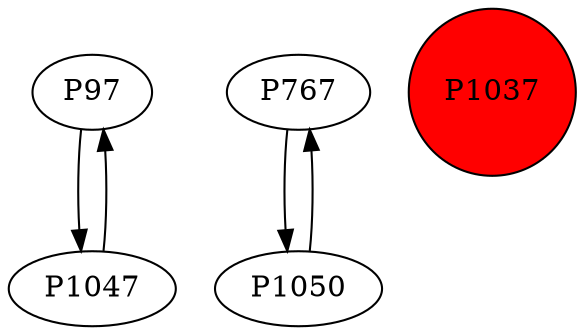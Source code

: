 digraph {
	P97 -> P1047
	P767 -> P1050
	P1050 -> P767
	P1047 -> P97
	P1037 [shape=circle]
	P1037 [style=filled]
	P1037 [fillcolor=red]
}